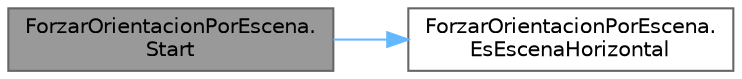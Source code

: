 digraph "ForzarOrientacionPorEscena.Start"
{
 // LATEX_PDF_SIZE
  bgcolor="transparent";
  edge [fontname=Helvetica,fontsize=10,labelfontname=Helvetica,labelfontsize=10];
  node [fontname=Helvetica,fontsize=10,shape=box,height=0.2,width=0.4];
  rankdir="LR";
  Node1 [id="Node000001",label="ForzarOrientacionPorEscena.\lStart",height=0.2,width=0.4,color="gray40", fillcolor="grey60", style="filled", fontcolor="black",tooltip="Método llamado al iniciar la escena. Cambia la orientación de la pantalla según la escena activa."];
  Node1 -> Node2 [id="edge1_Node000001_Node000002",color="steelblue1",style="solid",tooltip=" "];
  Node2 [id="Node000002",label="ForzarOrientacionPorEscena.\lEsEscenaHorizontal",height=0.2,width=0.4,color="grey40", fillcolor="white", style="filled",URL="$class_forzar_orientacion_por_escena.html#a1d7d293d360aa0b0599ef146121a8f46",tooltip="Determina si una escena específica está en la lista de escenas horizontales."];
}
